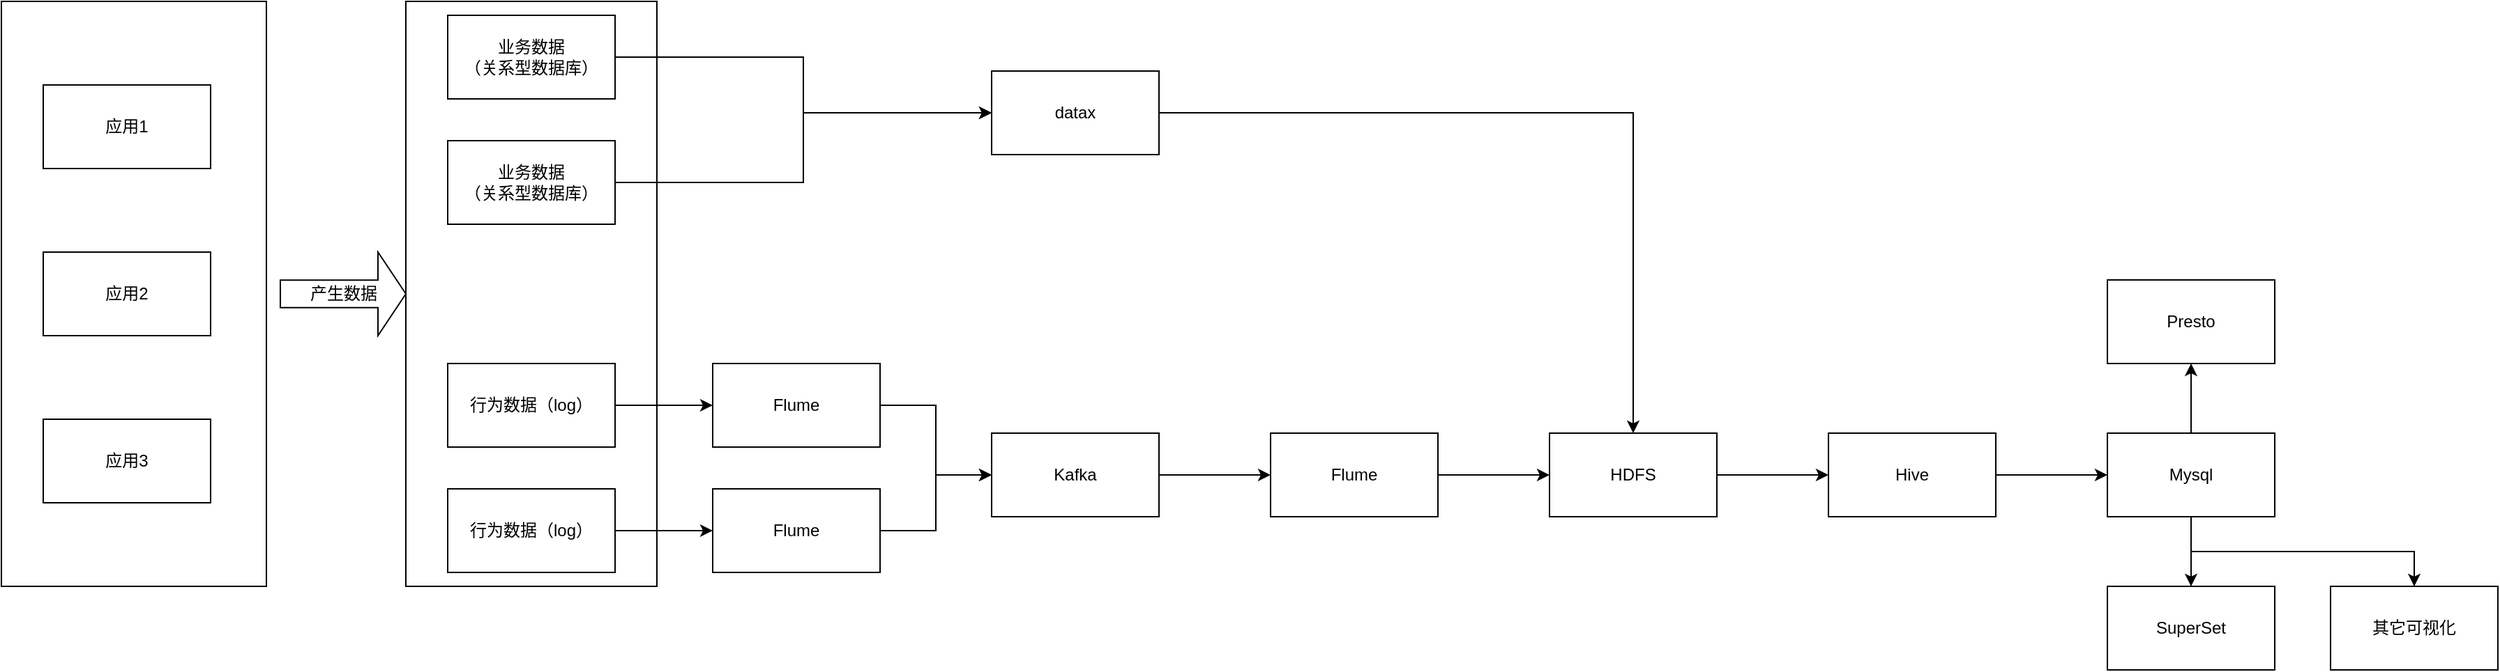 <mxfile version="20.2.2" type="device"><diagram id="m-i8LUp-LyQq-g0SZG36" name="Page-1"><mxGraphModel dx="1550" dy="827" grid="1" gridSize="10" guides="1" tooltips="1" connect="1" arrows="1" fold="1" page="1" pageScale="1" pageWidth="827" pageHeight="1169" math="0" shadow="0"><root><mxCell id="0"/><mxCell id="1" parent="0"/><mxCell id="89bU4cxA6TlSJukRSnVJ-26" value="" style="rounded=0;whiteSpace=wrap;html=1;" parent="1" vertex="1"><mxGeometry x="340" y="60" width="180" height="420" as="geometry"/></mxCell><mxCell id="89bU4cxA6TlSJukRSnVJ-24" value="" style="rounded=0;whiteSpace=wrap;html=1;" parent="1" vertex="1"><mxGeometry x="50" y="60" width="190" height="420" as="geometry"/></mxCell><mxCell id="89bU4cxA6TlSJukRSnVJ-1" value="应用1" style="rounded=0;whiteSpace=wrap;html=1;" parent="1" vertex="1"><mxGeometry x="80" y="120" width="120" height="60" as="geometry"/></mxCell><mxCell id="89bU4cxA6TlSJukRSnVJ-2" value="应用2" style="rounded=0;whiteSpace=wrap;html=1;" parent="1" vertex="1"><mxGeometry x="80" y="240" width="120" height="60" as="geometry"/></mxCell><mxCell id="89bU4cxA6TlSJukRSnVJ-3" value="应用3" style="rounded=0;whiteSpace=wrap;html=1;" parent="1" vertex="1"><mxGeometry x="80" y="360" width="120" height="60" as="geometry"/></mxCell><mxCell id="89bU4cxA6TlSJukRSnVJ-30" style="edgeStyle=orthogonalEdgeStyle;rounded=0;orthogonalLoop=1;jettySize=auto;html=1;exitX=1;exitY=0.5;exitDx=0;exitDy=0;entryX=0;entryY=0.5;entryDx=0;entryDy=0;" parent="1" source="89bU4cxA6TlSJukRSnVJ-4" target="89bU4cxA6TlSJukRSnVJ-29" edge="1"><mxGeometry relative="1" as="geometry"/></mxCell><mxCell id="89bU4cxA6TlSJukRSnVJ-4" value="业务数据&lt;br&gt;（关系型数据库）" style="rounded=0;whiteSpace=wrap;html=1;" parent="1" vertex="1"><mxGeometry x="370" y="160" width="120" height="60" as="geometry"/></mxCell><mxCell id="89bU4cxA6TlSJukRSnVJ-17" style="edgeStyle=orthogonalEdgeStyle;rounded=0;orthogonalLoop=1;jettySize=auto;html=1;exitX=1;exitY=0.5;exitDx=0;exitDy=0;entryX=0;entryY=0.5;entryDx=0;entryDy=0;" parent="1" source="89bU4cxA6TlSJukRSnVJ-5" target="89bU4cxA6TlSJukRSnVJ-6" edge="1"><mxGeometry relative="1" as="geometry"/></mxCell><mxCell id="89bU4cxA6TlSJukRSnVJ-5" value="行为数据（log）" style="rounded=0;whiteSpace=wrap;html=1;" parent="1" vertex="1"><mxGeometry x="370" y="320" width="120" height="60" as="geometry"/></mxCell><mxCell id="89bU4cxA6TlSJukRSnVJ-18" style="edgeStyle=orthogonalEdgeStyle;rounded=0;orthogonalLoop=1;jettySize=auto;html=1;exitX=1;exitY=0.5;exitDx=0;exitDy=0;entryX=0;entryY=0.5;entryDx=0;entryDy=0;" parent="1" source="89bU4cxA6TlSJukRSnVJ-6" target="89bU4cxA6TlSJukRSnVJ-7" edge="1"><mxGeometry relative="1" as="geometry"/></mxCell><mxCell id="89bU4cxA6TlSJukRSnVJ-6" value="Flume" style="rounded=0;whiteSpace=wrap;html=1;" parent="1" vertex="1"><mxGeometry x="560" y="320" width="120" height="60" as="geometry"/></mxCell><mxCell id="89bU4cxA6TlSJukRSnVJ-19" style="edgeStyle=orthogonalEdgeStyle;rounded=0;orthogonalLoop=1;jettySize=auto;html=1;exitX=1;exitY=0.5;exitDx=0;exitDy=0;entryX=0;entryY=0.5;entryDx=0;entryDy=0;" parent="1" source="89bU4cxA6TlSJukRSnVJ-7" target="89bU4cxA6TlSJukRSnVJ-8" edge="1"><mxGeometry relative="1" as="geometry"/></mxCell><mxCell id="89bU4cxA6TlSJukRSnVJ-7" value="Kafka" style="rounded=0;whiteSpace=wrap;html=1;" parent="1" vertex="1"><mxGeometry x="760" y="370" width="120" height="60" as="geometry"/></mxCell><mxCell id="89bU4cxA6TlSJukRSnVJ-34" style="edgeStyle=orthogonalEdgeStyle;rounded=0;orthogonalLoop=1;jettySize=auto;html=1;exitX=1;exitY=0.5;exitDx=0;exitDy=0;entryX=0;entryY=0.5;entryDx=0;entryDy=0;" parent="1" source="89bU4cxA6TlSJukRSnVJ-8" target="89bU4cxA6TlSJukRSnVJ-33" edge="1"><mxGeometry relative="1" as="geometry"/></mxCell><mxCell id="89bU4cxA6TlSJukRSnVJ-8" value="Flume" style="rounded=0;whiteSpace=wrap;html=1;" parent="1" vertex="1"><mxGeometry x="960" y="370" width="120" height="60" as="geometry"/></mxCell><mxCell id="89bU4cxA6TlSJukRSnVJ-23" style="edgeStyle=orthogonalEdgeStyle;rounded=0;orthogonalLoop=1;jettySize=auto;html=1;exitX=1;exitY=0.5;exitDx=0;exitDy=0;entryX=0;entryY=0.5;entryDx=0;entryDy=0;" parent="1" source="89bU4cxA6TlSJukRSnVJ-20" target="89bU4cxA6TlSJukRSnVJ-22" edge="1"><mxGeometry relative="1" as="geometry"/></mxCell><mxCell id="89bU4cxA6TlSJukRSnVJ-20" value="行为数据（log）" style="rounded=0;whiteSpace=wrap;html=1;" parent="1" vertex="1"><mxGeometry x="370" y="410" width="120" height="60" as="geometry"/></mxCell><mxCell id="89bU4cxA6TlSJukRSnVJ-32" style="edgeStyle=orthogonalEdgeStyle;rounded=0;orthogonalLoop=1;jettySize=auto;html=1;exitX=1;exitY=0.5;exitDx=0;exitDy=0;entryX=0;entryY=0.5;entryDx=0;entryDy=0;" parent="1" source="89bU4cxA6TlSJukRSnVJ-21" target="89bU4cxA6TlSJukRSnVJ-29" edge="1"><mxGeometry relative="1" as="geometry"/></mxCell><mxCell id="89bU4cxA6TlSJukRSnVJ-21" value="业务数据&lt;br&gt;（关系型数据库）" style="rounded=0;whiteSpace=wrap;html=1;" parent="1" vertex="1"><mxGeometry x="370" y="70" width="120" height="60" as="geometry"/></mxCell><mxCell id="89bU4cxA6TlSJukRSnVJ-27" style="edgeStyle=orthogonalEdgeStyle;rounded=0;orthogonalLoop=1;jettySize=auto;html=1;exitX=1;exitY=0.5;exitDx=0;exitDy=0;entryX=0;entryY=0.5;entryDx=0;entryDy=0;" parent="1" source="89bU4cxA6TlSJukRSnVJ-22" target="89bU4cxA6TlSJukRSnVJ-7" edge="1"><mxGeometry relative="1" as="geometry"/></mxCell><mxCell id="89bU4cxA6TlSJukRSnVJ-22" value="Flume" style="rounded=0;whiteSpace=wrap;html=1;" parent="1" vertex="1"><mxGeometry x="560" y="410" width="120" height="60" as="geometry"/></mxCell><mxCell id="89bU4cxA6TlSJukRSnVJ-25" value="产生数据" style="html=1;shadow=0;dashed=0;align=center;verticalAlign=middle;shape=mxgraph.arrows2.arrow;dy=0.67;dx=20;notch=0;" parent="1" vertex="1"><mxGeometry x="250" y="240" width="90" height="60" as="geometry"/></mxCell><mxCell id="89bU4cxA6TlSJukRSnVJ-31" style="edgeStyle=orthogonalEdgeStyle;rounded=0;orthogonalLoop=1;jettySize=auto;html=1;exitX=1;exitY=0.5;exitDx=0;exitDy=0;entryX=0.5;entryY=0;entryDx=0;entryDy=0;" parent="1" source="89bU4cxA6TlSJukRSnVJ-29" target="89bU4cxA6TlSJukRSnVJ-33" edge="1"><mxGeometry relative="1" as="geometry"><mxPoint x="820" y="370" as="targetPoint"/></mxGeometry></mxCell><mxCell id="89bU4cxA6TlSJukRSnVJ-29" value="datax" style="rounded=0;whiteSpace=wrap;html=1;" parent="1" vertex="1"><mxGeometry x="760" y="110" width="120" height="60" as="geometry"/></mxCell><mxCell id="89bU4cxA6TlSJukRSnVJ-36" style="edgeStyle=orthogonalEdgeStyle;rounded=0;orthogonalLoop=1;jettySize=auto;html=1;exitX=1;exitY=0.5;exitDx=0;exitDy=0;entryX=0;entryY=0.5;entryDx=0;entryDy=0;" parent="1" source="89bU4cxA6TlSJukRSnVJ-33" target="89bU4cxA6TlSJukRSnVJ-35" edge="1"><mxGeometry relative="1" as="geometry"/></mxCell><mxCell id="89bU4cxA6TlSJukRSnVJ-33" value="HDFS" style="rounded=0;whiteSpace=wrap;html=1;" parent="1" vertex="1"><mxGeometry x="1160" y="370" width="120" height="60" as="geometry"/></mxCell><mxCell id="89bU4cxA6TlSJukRSnVJ-40" style="edgeStyle=orthogonalEdgeStyle;rounded=0;orthogonalLoop=1;jettySize=auto;html=1;exitX=1;exitY=0.5;exitDx=0;exitDy=0;entryX=0;entryY=0.5;entryDx=0;entryDy=0;" parent="1" source="89bU4cxA6TlSJukRSnVJ-35" target="89bU4cxA6TlSJukRSnVJ-37" edge="1"><mxGeometry relative="1" as="geometry"/></mxCell><mxCell id="89bU4cxA6TlSJukRSnVJ-35" value="Hive" style="rounded=0;whiteSpace=wrap;html=1;" parent="1" vertex="1"><mxGeometry x="1360" y="370" width="120" height="60" as="geometry"/></mxCell><mxCell id="89bU4cxA6TlSJukRSnVJ-41" style="edgeStyle=orthogonalEdgeStyle;rounded=0;orthogonalLoop=1;jettySize=auto;html=1;exitX=0.5;exitY=1;exitDx=0;exitDy=0;entryX=0.5;entryY=0;entryDx=0;entryDy=0;" parent="1" source="89bU4cxA6TlSJukRSnVJ-37" target="89bU4cxA6TlSJukRSnVJ-38" edge="1"><mxGeometry relative="1" as="geometry"/></mxCell><mxCell id="89bU4cxA6TlSJukRSnVJ-42" style="edgeStyle=orthogonalEdgeStyle;rounded=0;orthogonalLoop=1;jettySize=auto;html=1;exitX=0.5;exitY=0;exitDx=0;exitDy=0;entryX=0.5;entryY=1;entryDx=0;entryDy=0;" parent="1" source="89bU4cxA6TlSJukRSnVJ-37" target="89bU4cxA6TlSJukRSnVJ-39" edge="1"><mxGeometry relative="1" as="geometry"/></mxCell><mxCell id="89bU4cxA6TlSJukRSnVJ-44" style="edgeStyle=orthogonalEdgeStyle;rounded=0;orthogonalLoop=1;jettySize=auto;html=1;exitX=0.5;exitY=1;exitDx=0;exitDy=0;entryX=0.5;entryY=0;entryDx=0;entryDy=0;" parent="1" source="89bU4cxA6TlSJukRSnVJ-37" target="89bU4cxA6TlSJukRSnVJ-43" edge="1"><mxGeometry relative="1" as="geometry"/></mxCell><mxCell id="89bU4cxA6TlSJukRSnVJ-37" value="Mysql" style="rounded=0;whiteSpace=wrap;html=1;" parent="1" vertex="1"><mxGeometry x="1560" y="370" width="120" height="60" as="geometry"/></mxCell><mxCell id="89bU4cxA6TlSJukRSnVJ-38" value="SuperSet" style="rounded=0;whiteSpace=wrap;html=1;" parent="1" vertex="1"><mxGeometry x="1560" y="480" width="120" height="60" as="geometry"/></mxCell><mxCell id="89bU4cxA6TlSJukRSnVJ-39" value="Presto" style="rounded=0;whiteSpace=wrap;html=1;" parent="1" vertex="1"><mxGeometry x="1560" y="260" width="120" height="60" as="geometry"/></mxCell><mxCell id="89bU4cxA6TlSJukRSnVJ-43" value="其它可视化" style="rounded=0;whiteSpace=wrap;html=1;" parent="1" vertex="1"><mxGeometry x="1720" y="480" width="120" height="60" as="geometry"/></mxCell></root></mxGraphModel></diagram></mxfile>